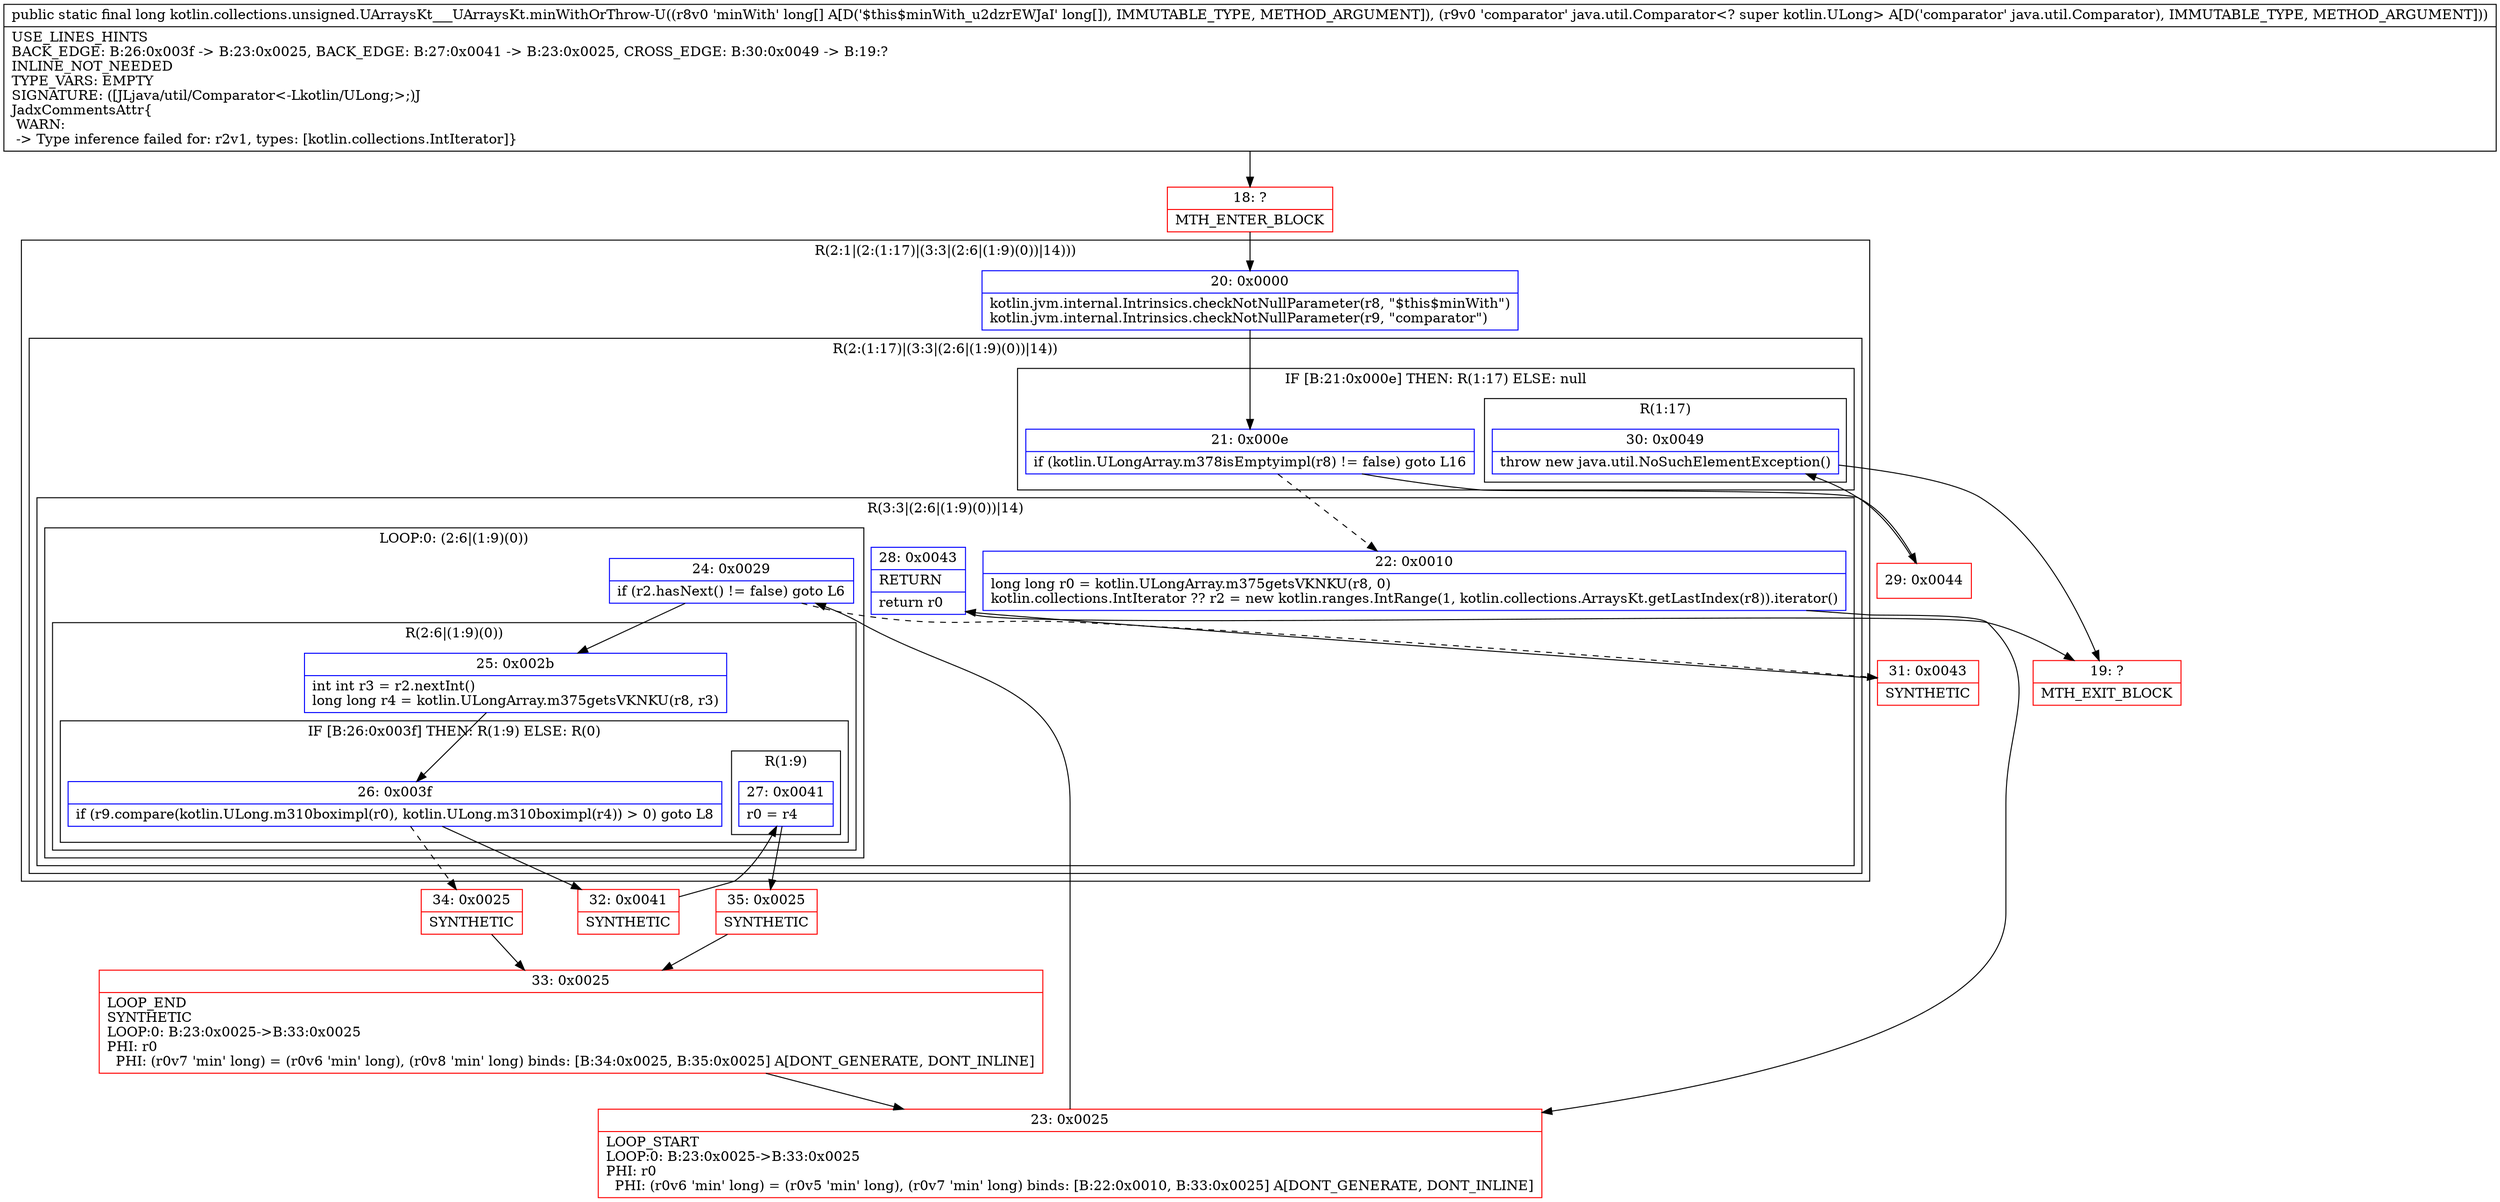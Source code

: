 digraph "CFG forkotlin.collections.unsigned.UArraysKt___UArraysKt.minWithOrThrow\-U([JLjava\/util\/Comparator;)J" {
subgraph cluster_Region_1222764043 {
label = "R(2:1|(2:(1:17)|(3:3|(2:6|(1:9)(0))|14)))";
node [shape=record,color=blue];
Node_20 [shape=record,label="{20\:\ 0x0000|kotlin.jvm.internal.Intrinsics.checkNotNullParameter(r8, \"$this$minWith\")\lkotlin.jvm.internal.Intrinsics.checkNotNullParameter(r9, \"comparator\")\l}"];
subgraph cluster_Region_99869822 {
label = "R(2:(1:17)|(3:3|(2:6|(1:9)(0))|14))";
node [shape=record,color=blue];
subgraph cluster_IfRegion_660151811 {
label = "IF [B:21:0x000e] THEN: R(1:17) ELSE: null";
node [shape=record,color=blue];
Node_21 [shape=record,label="{21\:\ 0x000e|if (kotlin.ULongArray.m378isEmptyimpl(r8) != false) goto L16\l}"];
subgraph cluster_Region_1624840315 {
label = "R(1:17)";
node [shape=record,color=blue];
Node_30 [shape=record,label="{30\:\ 0x0049|throw new java.util.NoSuchElementException()\l}"];
}
}
subgraph cluster_Region_561825480 {
label = "R(3:3|(2:6|(1:9)(0))|14)";
node [shape=record,color=blue];
Node_22 [shape=record,label="{22\:\ 0x0010|long long r0 = kotlin.ULongArray.m375getsVKNKU(r8, 0)\lkotlin.collections.IntIterator ?? r2 = new kotlin.ranges.IntRange(1, kotlin.collections.ArraysKt.getLastIndex(r8)).iterator()\l}"];
subgraph cluster_LoopRegion_1510312733 {
label = "LOOP:0: (2:6|(1:9)(0))";
node [shape=record,color=blue];
Node_24 [shape=record,label="{24\:\ 0x0029|if (r2.hasNext() != false) goto L6\l}"];
subgraph cluster_Region_495471635 {
label = "R(2:6|(1:9)(0))";
node [shape=record,color=blue];
Node_25 [shape=record,label="{25\:\ 0x002b|int int r3 = r2.nextInt()\llong long r4 = kotlin.ULongArray.m375getsVKNKU(r8, r3)\l}"];
subgraph cluster_IfRegion_1221539788 {
label = "IF [B:26:0x003f] THEN: R(1:9) ELSE: R(0)";
node [shape=record,color=blue];
Node_26 [shape=record,label="{26\:\ 0x003f|if (r9.compare(kotlin.ULong.m310boximpl(r0), kotlin.ULong.m310boximpl(r4)) \> 0) goto L8\l}"];
subgraph cluster_Region_643138558 {
label = "R(1:9)";
node [shape=record,color=blue];
Node_27 [shape=record,label="{27\:\ 0x0041|r0 = r4\l}"];
}
subgraph cluster_Region_659516373 {
label = "R(0)";
node [shape=record,color=blue];
}
}
}
}
Node_28 [shape=record,label="{28\:\ 0x0043|RETURN\l|return r0\l}"];
}
}
}
Node_18 [shape=record,color=red,label="{18\:\ ?|MTH_ENTER_BLOCK\l}"];
Node_23 [shape=record,color=red,label="{23\:\ 0x0025|LOOP_START\lLOOP:0: B:23:0x0025\-\>B:33:0x0025\lPHI: r0 \l  PHI: (r0v6 'min' long) = (r0v5 'min' long), (r0v7 'min' long) binds: [B:22:0x0010, B:33:0x0025] A[DONT_GENERATE, DONT_INLINE]\l}"];
Node_32 [shape=record,color=red,label="{32\:\ 0x0041|SYNTHETIC\l}"];
Node_35 [shape=record,color=red,label="{35\:\ 0x0025|SYNTHETIC\l}"];
Node_33 [shape=record,color=red,label="{33\:\ 0x0025|LOOP_END\lSYNTHETIC\lLOOP:0: B:23:0x0025\-\>B:33:0x0025\lPHI: r0 \l  PHI: (r0v7 'min' long) = (r0v6 'min' long), (r0v8 'min' long) binds: [B:34:0x0025, B:35:0x0025] A[DONT_GENERATE, DONT_INLINE]\l}"];
Node_34 [shape=record,color=red,label="{34\:\ 0x0025|SYNTHETIC\l}"];
Node_31 [shape=record,color=red,label="{31\:\ 0x0043|SYNTHETIC\l}"];
Node_19 [shape=record,color=red,label="{19\:\ ?|MTH_EXIT_BLOCK\l}"];
Node_29 [shape=record,color=red,label="{29\:\ 0x0044}"];
MethodNode[shape=record,label="{public static final long kotlin.collections.unsigned.UArraysKt___UArraysKt.minWithOrThrow\-U((r8v0 'minWith' long[] A[D('$this$minWith_u2dzrEWJaI' long[]), IMMUTABLE_TYPE, METHOD_ARGUMENT]), (r9v0 'comparator' java.util.Comparator\<? super kotlin.ULong\> A[D('comparator' java.util.Comparator), IMMUTABLE_TYPE, METHOD_ARGUMENT]))  | USE_LINES_HINTS\lBACK_EDGE: B:26:0x003f \-\> B:23:0x0025, BACK_EDGE: B:27:0x0041 \-\> B:23:0x0025, CROSS_EDGE: B:30:0x0049 \-\> B:19:?\lINLINE_NOT_NEEDED\lTYPE_VARS: EMPTY\lSIGNATURE: ([JLjava\/util\/Comparator\<\-Lkotlin\/ULong;\>;)J\lJadxCommentsAttr\{\l WARN: \l \-\> Type inference failed for: r2v1, types: [kotlin.collections.IntIterator]\}\l}"];
MethodNode -> Node_18;Node_20 -> Node_21;
Node_21 -> Node_22[style=dashed];
Node_21 -> Node_29;
Node_30 -> Node_19;
Node_22 -> Node_23;
Node_24 -> Node_25;
Node_24 -> Node_31[style=dashed];
Node_25 -> Node_26;
Node_26 -> Node_32;
Node_26 -> Node_34[style=dashed];
Node_27 -> Node_35;
Node_28 -> Node_19;
Node_18 -> Node_20;
Node_23 -> Node_24;
Node_32 -> Node_27;
Node_35 -> Node_33;
Node_33 -> Node_23;
Node_34 -> Node_33;
Node_31 -> Node_28;
Node_29 -> Node_30;
}

